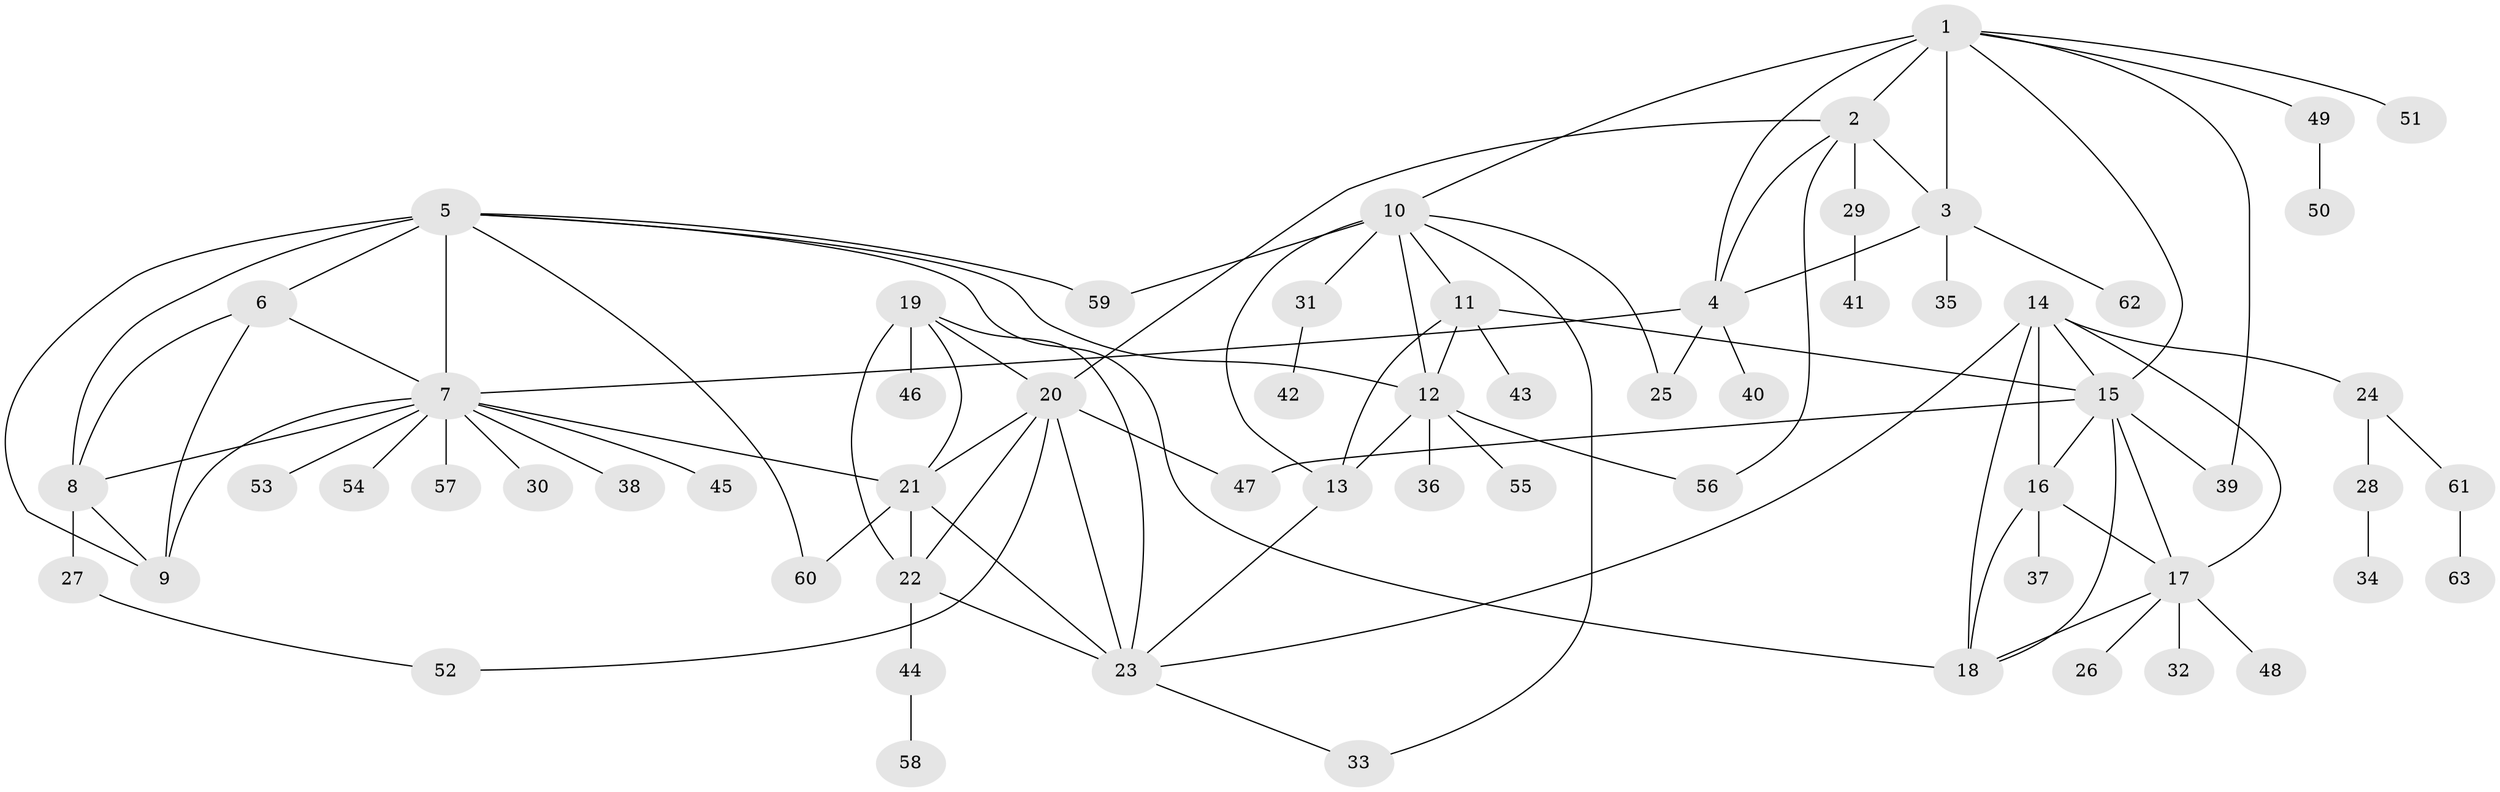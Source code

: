// original degree distribution, {10: 0.009615384615384616, 4: 0.009615384615384616, 7: 0.0673076923076923, 8: 0.057692307692307696, 5: 0.028846153846153848, 13: 0.009615384615384616, 12: 0.009615384615384616, 6: 0.038461538461538464, 9: 0.009615384615384616, 3: 0.07692307692307693, 1: 0.5384615384615384, 2: 0.14423076923076922}
// Generated by graph-tools (version 1.1) at 2025/52/03/04/25 22:52:07]
// undirected, 63 vertices, 100 edges
graph export_dot {
  node [color=gray90,style=filled];
  1;
  2;
  3;
  4;
  5;
  6;
  7;
  8;
  9;
  10;
  11;
  12;
  13;
  14;
  15;
  16;
  17;
  18;
  19;
  20;
  21;
  22;
  23;
  24;
  25;
  26;
  27;
  28;
  29;
  30;
  31;
  32;
  33;
  34;
  35;
  36;
  37;
  38;
  39;
  40;
  41;
  42;
  43;
  44;
  45;
  46;
  47;
  48;
  49;
  50;
  51;
  52;
  53;
  54;
  55;
  56;
  57;
  58;
  59;
  60;
  61;
  62;
  63;
  1 -- 2 [weight=2.0];
  1 -- 3 [weight=1.0];
  1 -- 4 [weight=1.0];
  1 -- 10 [weight=1.0];
  1 -- 15 [weight=1.0];
  1 -- 39 [weight=1.0];
  1 -- 49 [weight=1.0];
  1 -- 51 [weight=1.0];
  2 -- 3 [weight=2.0];
  2 -- 4 [weight=2.0];
  2 -- 20 [weight=1.0];
  2 -- 29 [weight=1.0];
  2 -- 56 [weight=1.0];
  3 -- 4 [weight=1.0];
  3 -- 35 [weight=1.0];
  3 -- 62 [weight=1.0];
  4 -- 7 [weight=1.0];
  4 -- 25 [weight=1.0];
  4 -- 40 [weight=1.0];
  5 -- 6 [weight=1.0];
  5 -- 7 [weight=1.0];
  5 -- 8 [weight=1.0];
  5 -- 9 [weight=2.0];
  5 -- 12 [weight=1.0];
  5 -- 18 [weight=1.0];
  5 -- 59 [weight=1.0];
  5 -- 60 [weight=1.0];
  6 -- 7 [weight=1.0];
  6 -- 8 [weight=1.0];
  6 -- 9 [weight=1.0];
  7 -- 8 [weight=1.0];
  7 -- 9 [weight=1.0];
  7 -- 21 [weight=1.0];
  7 -- 30 [weight=1.0];
  7 -- 38 [weight=1.0];
  7 -- 45 [weight=1.0];
  7 -- 53 [weight=1.0];
  7 -- 54 [weight=1.0];
  7 -- 57 [weight=1.0];
  8 -- 9 [weight=1.0];
  8 -- 27 [weight=7.0];
  10 -- 11 [weight=2.0];
  10 -- 12 [weight=2.0];
  10 -- 13 [weight=3.0];
  10 -- 25 [weight=1.0];
  10 -- 31 [weight=1.0];
  10 -- 33 [weight=1.0];
  10 -- 59 [weight=1.0];
  11 -- 12 [weight=1.0];
  11 -- 13 [weight=1.0];
  11 -- 15 [weight=1.0];
  11 -- 43 [weight=1.0];
  12 -- 13 [weight=1.0];
  12 -- 36 [weight=1.0];
  12 -- 55 [weight=1.0];
  12 -- 56 [weight=1.0];
  13 -- 23 [weight=1.0];
  14 -- 15 [weight=1.0];
  14 -- 16 [weight=1.0];
  14 -- 17 [weight=1.0];
  14 -- 18 [weight=1.0];
  14 -- 23 [weight=1.0];
  14 -- 24 [weight=1.0];
  15 -- 16 [weight=1.0];
  15 -- 17 [weight=1.0];
  15 -- 18 [weight=1.0];
  15 -- 39 [weight=1.0];
  15 -- 47 [weight=1.0];
  16 -- 17 [weight=1.0];
  16 -- 18 [weight=1.0];
  16 -- 37 [weight=1.0];
  17 -- 18 [weight=1.0];
  17 -- 26 [weight=1.0];
  17 -- 32 [weight=1.0];
  17 -- 48 [weight=1.0];
  19 -- 20 [weight=1.0];
  19 -- 21 [weight=1.0];
  19 -- 22 [weight=1.0];
  19 -- 23 [weight=1.0];
  19 -- 46 [weight=1.0];
  20 -- 21 [weight=1.0];
  20 -- 22 [weight=1.0];
  20 -- 23 [weight=1.0];
  20 -- 47 [weight=1.0];
  20 -- 52 [weight=1.0];
  21 -- 22 [weight=1.0];
  21 -- 23 [weight=1.0];
  21 -- 60 [weight=1.0];
  22 -- 23 [weight=1.0];
  22 -- 44 [weight=1.0];
  23 -- 33 [weight=1.0];
  24 -- 28 [weight=1.0];
  24 -- 61 [weight=1.0];
  27 -- 52 [weight=1.0];
  28 -- 34 [weight=1.0];
  29 -- 41 [weight=1.0];
  31 -- 42 [weight=1.0];
  44 -- 58 [weight=1.0];
  49 -- 50 [weight=1.0];
  61 -- 63 [weight=1.0];
}
